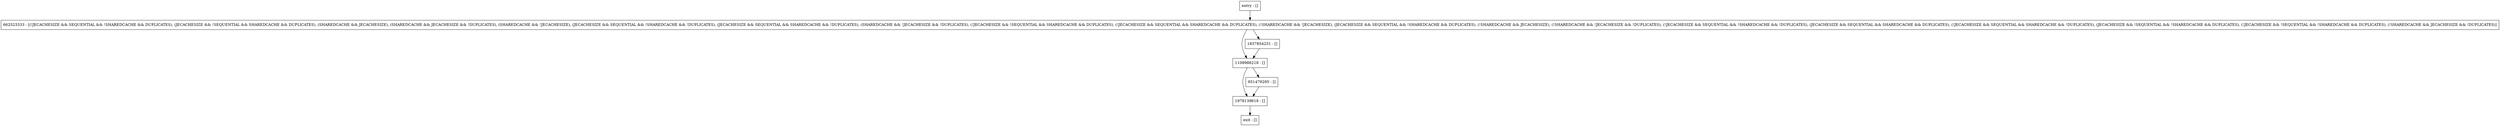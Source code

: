 digraph refreshTreeAdminMemoryUsage {
node [shape=record];
662523333 [label="662523333 - [(!JECACHESIZE && SEQUENTIAL && !SHAREDCACHE && DUPLICATES), (JECACHESIZE && !SEQUENTIAL && SHAREDCACHE && DUPLICATES), (SHAREDCACHE && JECACHESIZE), (SHAREDCACHE && JECACHESIZE && !DUPLICATES), (SHAREDCACHE && !JECACHESIZE), (JECACHESIZE && SEQUENTIAL && !SHAREDCACHE && !DUPLICATES), (JECACHESIZE && SEQUENTIAL && SHAREDCACHE && !DUPLICATES), (SHAREDCACHE && !JECACHESIZE && !DUPLICATES), (!JECACHESIZE && !SEQUENTIAL && SHAREDCACHE && DUPLICATES), (!JECACHESIZE && SEQUENTIAL && SHAREDCACHE && DUPLICATES), (!SHAREDCACHE && !JECACHESIZE), (JECACHESIZE && SEQUENTIAL && !SHAREDCACHE && DUPLICATES), (!SHAREDCACHE && JECACHESIZE), (!SHAREDCACHE && !JECACHESIZE && !DUPLICATES), (!JECACHESIZE && SEQUENTIAL && !SHAREDCACHE && !DUPLICATES), (JECACHESIZE && SEQUENTIAL && SHAREDCACHE && DUPLICATES), (!JECACHESIZE && SEQUENTIAL && SHAREDCACHE && !DUPLICATES), (JECACHESIZE && !SEQUENTIAL && !SHAREDCACHE && DUPLICATES), (!JECACHESIZE && !SEQUENTIAL && !SHAREDCACHE && DUPLICATES), (!SHAREDCACHE && JECACHESIZE && !DUPLICATES)]"];
1978139618 [label="1978139618 - []"];
entry [label="entry - []"];
exit [label="exit - []"];
1108986218 [label="1108986218 - []"];
951479295 [label="951479295 - []"];
1837854231 [label="1837854231 - []"];
entry;
exit;
662523333 -> 1108986218;
662523333 -> 1837854231;
1978139618 -> exit;
entry -> 662523333;
1108986218 -> 1978139618;
1108986218 -> 951479295;
951479295 -> 1978139618;
1837854231 -> 1108986218;
}
